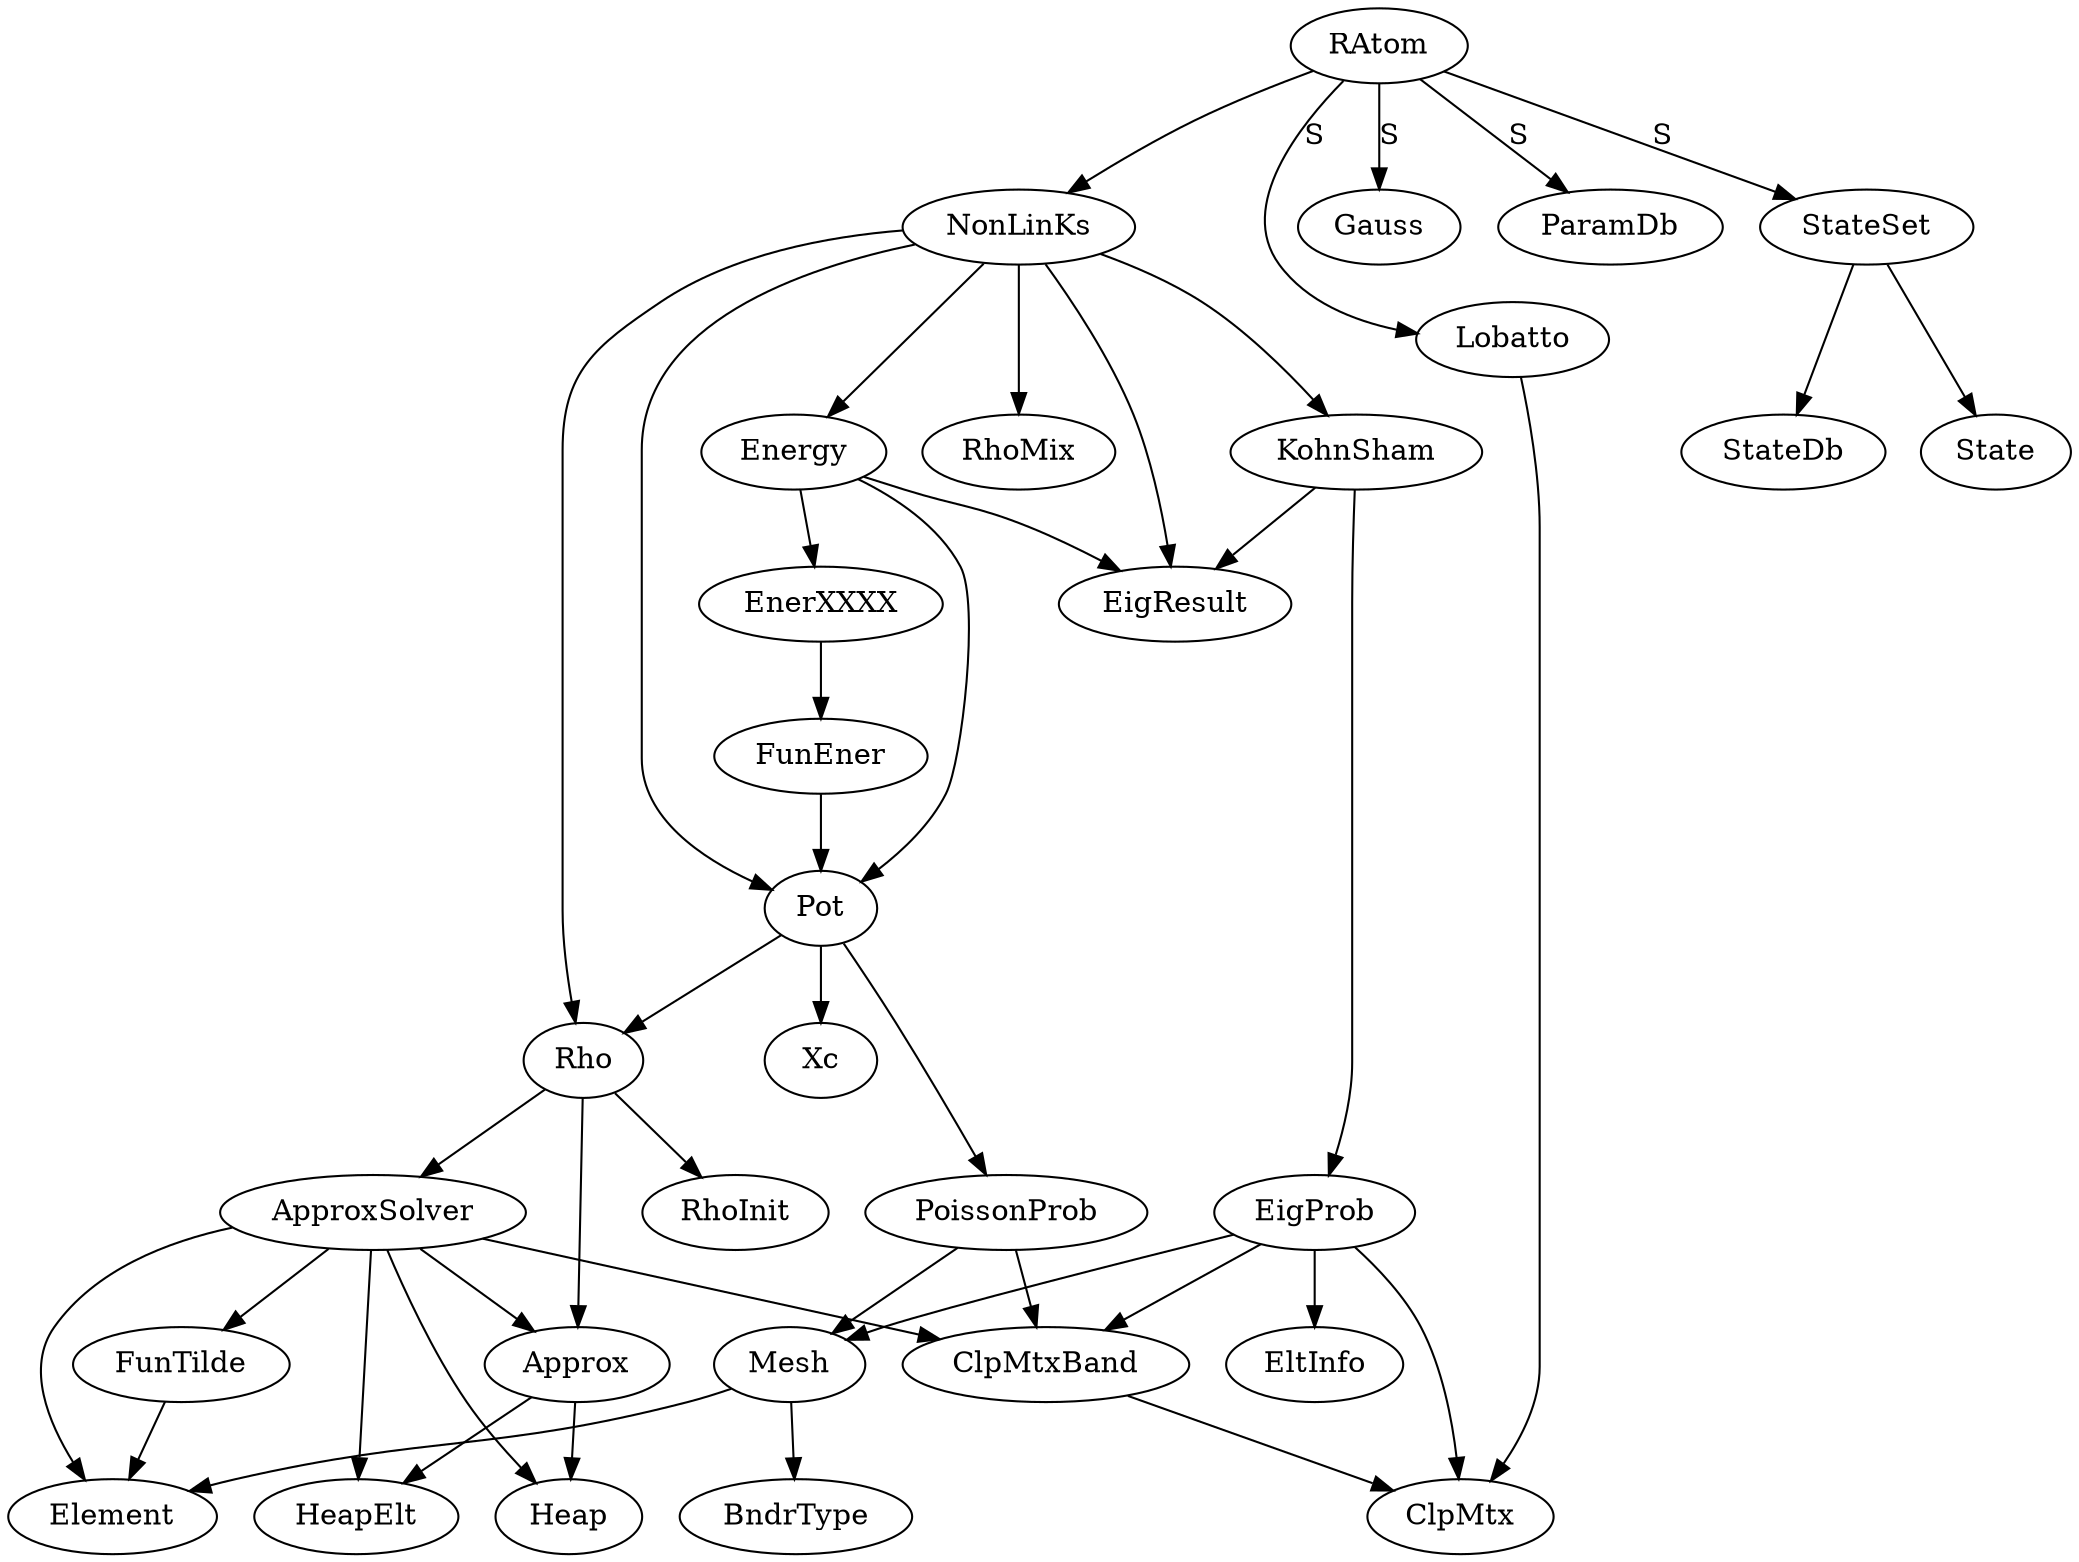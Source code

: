 digraph G
{
Approx -> Heap;
Approx -> HeapElt;
#
ApproxSolver -> Approx;
ApproxSolver -> Element;
ApproxSolver -> FunTilde;
ApproxSolver -> ClpMtxBand;
ApproxSolver -> Heap;
ApproxSolver -> HeapElt;
#
ClpMtxBand -> ClpMtx;
#
EigProb -> EltInfo;
EigProb -> ClpMtxBand;
EigProb -> ClpMtx;
EigProb -> Mesh;
#
Energy -> Pot;
Energy -> EigResult;
Energy -> EnerXXXX;
#
EnerXXXX -> FunEner;
#
FunEner -> Pot;
#
FunTilde -> Element;
#
#Gauss -> Fun1D;
#
#KohnSham -> Fun1D;
KohnSham -> EigResult;
KohnSham -> EigProb;
#
Lobatto ->ClpMtx;
#
Mesh -> BndrType;
Mesh -> Element;
#
NonLinKs -> Pot;
NonLinKs -> KohnSham;
NonLinKs -> EigResult;
NonLinKs -> Energy;
NonLinKs -> Rho;
NonLinKs -> RhoMix;
#
PoissonProb -> Mesh;
PoissonProb -> ClpMtxBand;
#
Pot -> Xc;
Pot -> PoissonProb;
Pot -> Rho;
#
RAtom -> NonLinKs;
RAtom -> Lobatto [label="S"];
RAtom -> Gauss [label="S"];
RAtom -> ParamDb [label="S"];
RAtom -> StateSet [label="S"];
#
Rho -> Approx;
Rho -> ApproxSolver;
Rho -> RhoInit;
#
StateSet -> State;
StateSet -> StateDb;
#
}

# dot -Tpng dependency.gv -o dependency.png


